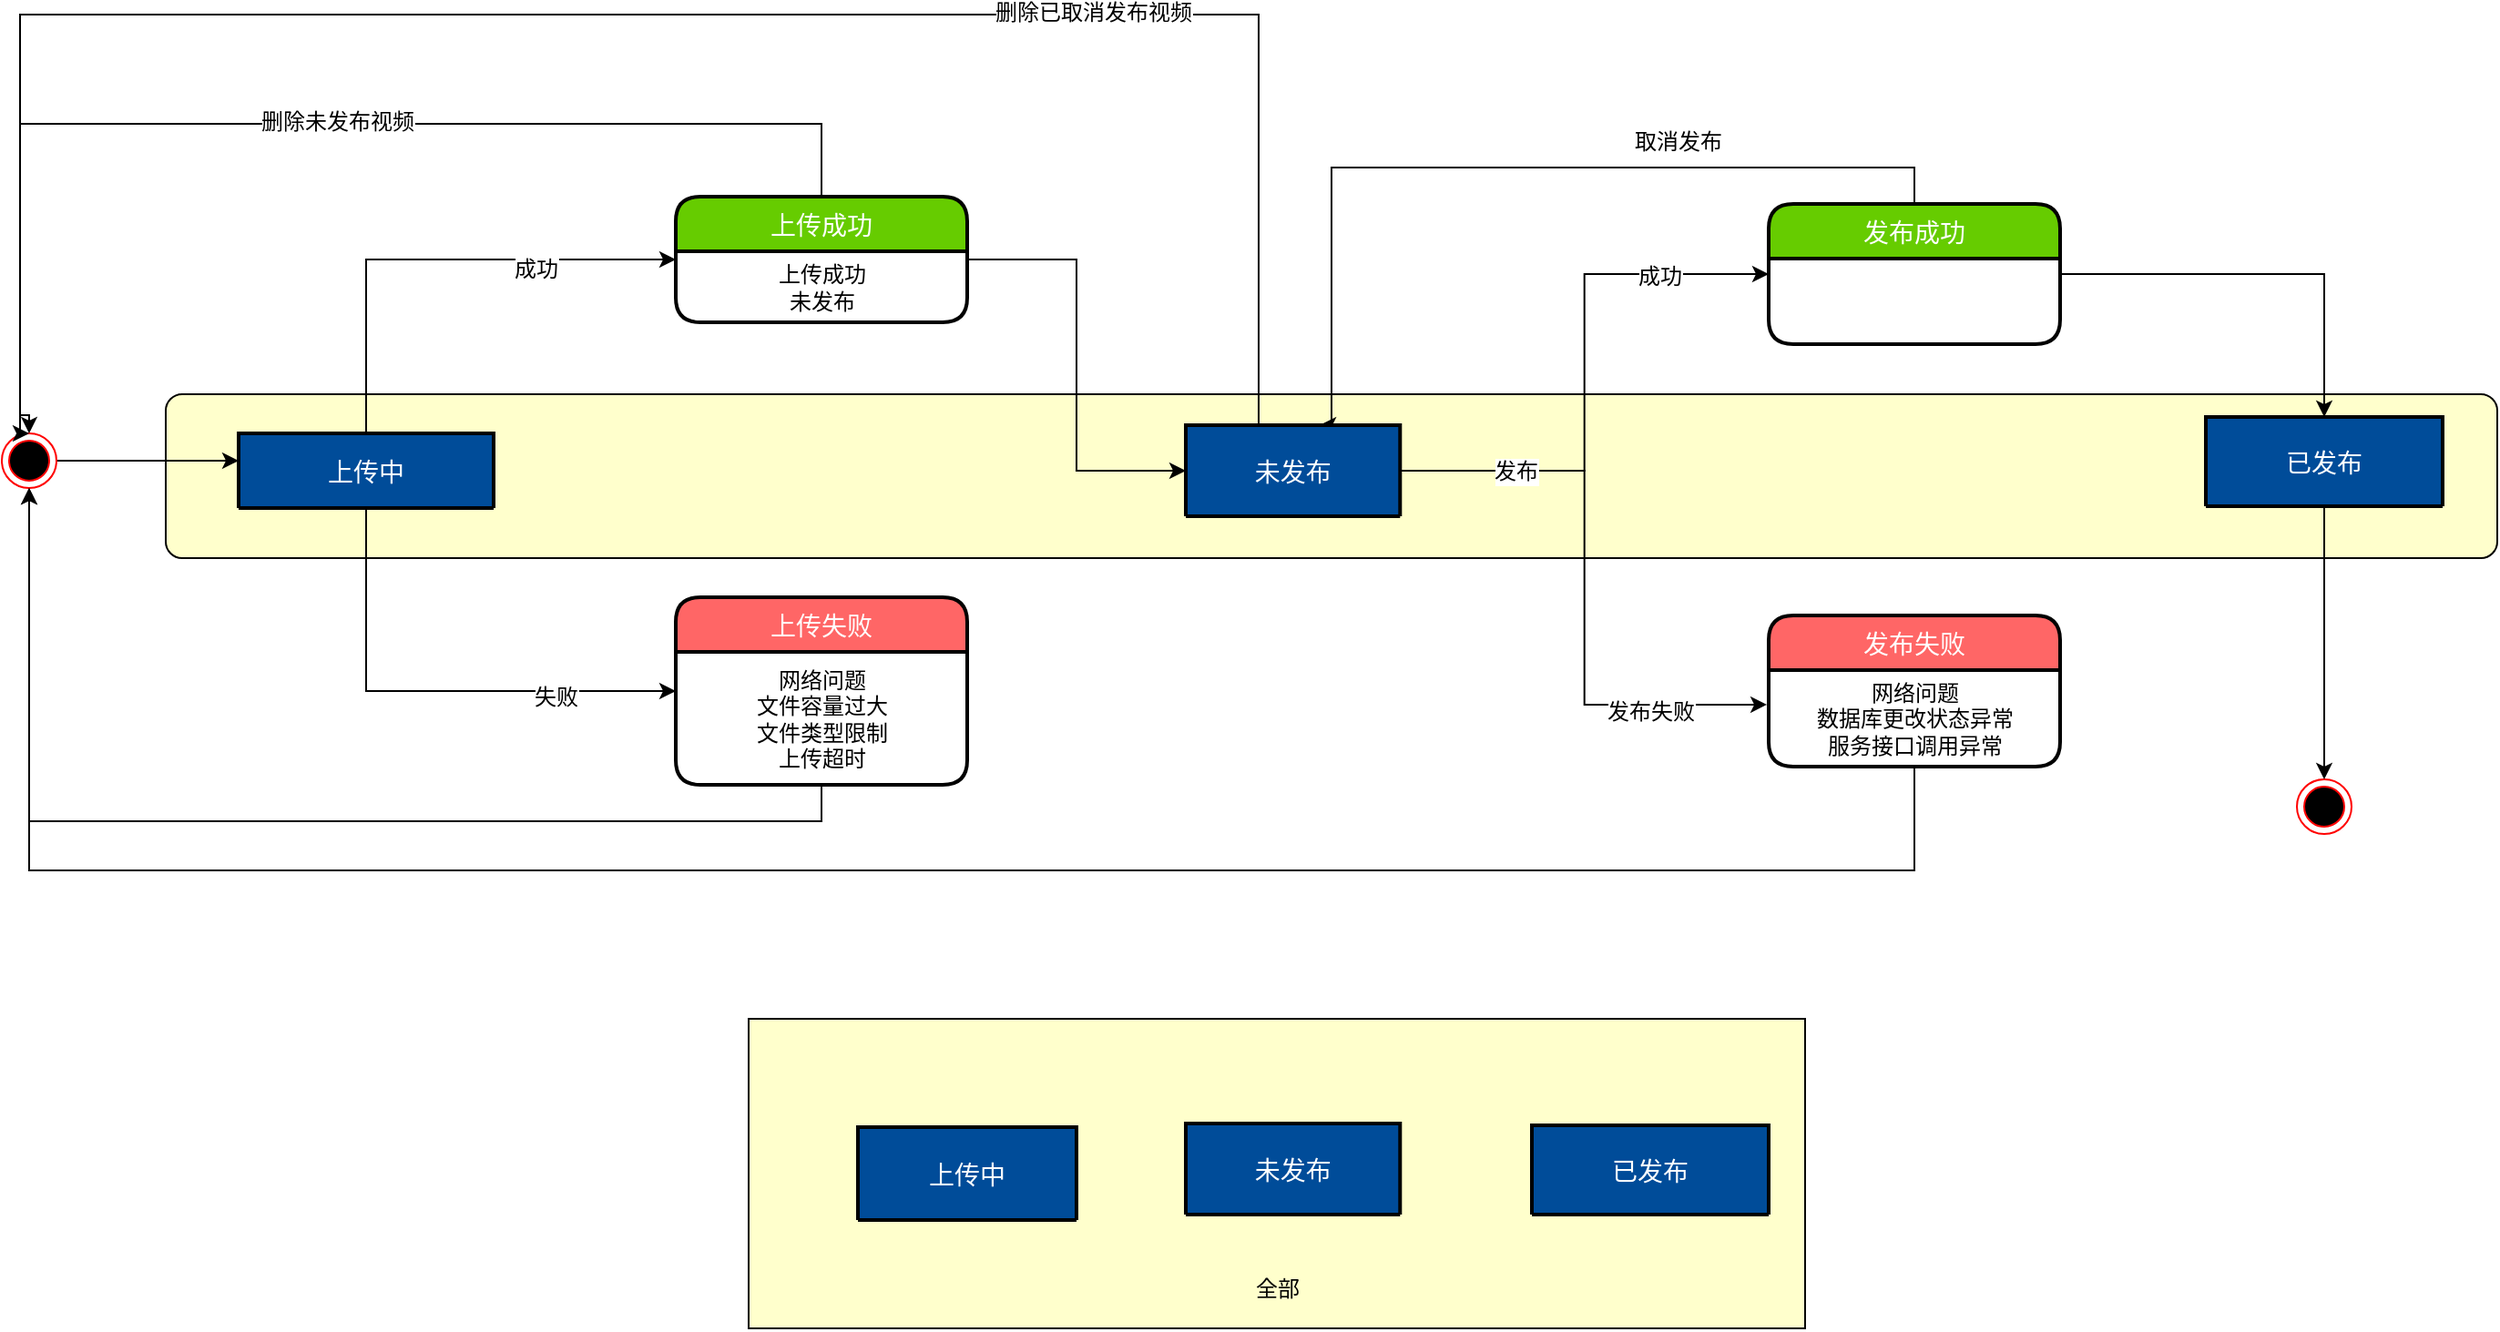 <mxfile version="12.9.3" type="github">
  <diagram id="33YDO3Ga1_ZtP02fOcqN" name="第 1 页">
    <mxGraphModel dx="1662" dy="785" grid="1" gridSize="10" guides="1" tooltips="1" connect="1" arrows="1" fold="1" page="1" pageScale="1" pageWidth="1654" pageHeight="1169" math="0" shadow="0">
      <root>
        <mxCell id="0" />
        <mxCell id="1" parent="0" />
        <mxCell id="5smV_ZLJznFOm1sXNjk2-64" value="Entity" style="rounded=1;arcSize=10;whiteSpace=wrap;html=1;align=center;fillColor=#FFFFCC;" vertex="1" parent="1">
          <mxGeometry x="300" y="308.5" width="1280" height="90" as="geometry" />
        </mxCell>
        <mxCell id="5smV_ZLJznFOm1sXNjk2-3" style="edgeStyle=orthogonalEdgeStyle;rounded=0;orthogonalLoop=1;jettySize=auto;html=1;exitX=1;exitY=0.5;exitDx=0;exitDy=0;" edge="1" parent="1" source="5smV_ZLJznFOm1sXNjk2-2">
          <mxGeometry relative="1" as="geometry">
            <mxPoint x="340" y="345" as="targetPoint" />
          </mxGeometry>
        </mxCell>
        <mxCell id="5smV_ZLJznFOm1sXNjk2-2" value="" style="ellipse;html=1;shape=endState;fillColor=#000000;strokeColor=#ff0000;" vertex="1" parent="1">
          <mxGeometry x="210" y="330" width="30" height="30" as="geometry" />
        </mxCell>
        <mxCell id="5smV_ZLJznFOm1sXNjk2-9" value="" style="edgeStyle=orthogonalEdgeStyle;rounded=0;orthogonalLoop=1;jettySize=auto;html=1;entryX=0;entryY=0.5;entryDx=0;entryDy=0;exitX=0.5;exitY=0;exitDx=0;exitDy=0;" edge="1" parent="1" source="5smV_ZLJznFOm1sXNjk2-4" target="5smV_ZLJznFOm1sXNjk2-10">
          <mxGeometry relative="1" as="geometry">
            <mxPoint x="420" y="230" as="targetPoint" />
          </mxGeometry>
        </mxCell>
        <mxCell id="5smV_ZLJznFOm1sXNjk2-30" value="成功" style="text;html=1;align=center;verticalAlign=middle;resizable=0;points=[];labelBackgroundColor=#ffffff;" vertex="1" connectable="0" parent="5smV_ZLJznFOm1sXNjk2-9">
          <mxGeometry x="0.414" y="-4" relative="1" as="geometry">
            <mxPoint x="1" y="1" as="offset" />
          </mxGeometry>
        </mxCell>
        <mxCell id="5smV_ZLJznFOm1sXNjk2-12" style="edgeStyle=orthogonalEdgeStyle;rounded=0;orthogonalLoop=1;jettySize=auto;html=1;exitX=0.5;exitY=1;exitDx=0;exitDy=0;entryX=0;entryY=0.5;entryDx=0;entryDy=0;" edge="1" parent="1" source="5smV_ZLJznFOm1sXNjk2-4" target="5smV_ZLJznFOm1sXNjk2-7">
          <mxGeometry relative="1" as="geometry" />
        </mxCell>
        <mxCell id="5smV_ZLJznFOm1sXNjk2-33" value="失败" style="text;html=1;align=center;verticalAlign=middle;resizable=0;points=[];labelBackgroundColor=#ffffff;" vertex="1" connectable="0" parent="5smV_ZLJznFOm1sXNjk2-12">
          <mxGeometry x="0.513" y="-2" relative="1" as="geometry">
            <mxPoint y="1" as="offset" />
          </mxGeometry>
        </mxCell>
        <mxCell id="5smV_ZLJznFOm1sXNjk2-13" style="edgeStyle=orthogonalEdgeStyle;rounded=0;orthogonalLoop=1;jettySize=auto;html=1;exitX=0.5;exitY=1;exitDx=0;exitDy=0;entryX=0.5;entryY=1;entryDx=0;entryDy=0;" edge="1" parent="1" source="5smV_ZLJznFOm1sXNjk2-7" target="5smV_ZLJznFOm1sXNjk2-2">
          <mxGeometry relative="1" as="geometry" />
        </mxCell>
        <mxCell id="5smV_ZLJznFOm1sXNjk2-21" style="edgeStyle=orthogonalEdgeStyle;rounded=0;orthogonalLoop=1;jettySize=auto;html=1;entryX=0;entryY=0.5;entryDx=0;entryDy=0;" edge="1" parent="1" source="5smV_ZLJznFOm1sXNjk2-10" target="5smV_ZLJznFOm1sXNjk2-15">
          <mxGeometry relative="1" as="geometry" />
        </mxCell>
        <mxCell id="5smV_ZLJznFOm1sXNjk2-38" style="edgeStyle=orthogonalEdgeStyle;rounded=0;orthogonalLoop=1;jettySize=auto;html=1;exitX=0.5;exitY=0;exitDx=0;exitDy=0;entryX=0.5;entryY=0;entryDx=0;entryDy=0;" edge="1" parent="1" source="5smV_ZLJznFOm1sXNjk2-10" target="5smV_ZLJznFOm1sXNjk2-2">
          <mxGeometry relative="1" as="geometry">
            <mxPoint x="230" y="320" as="targetPoint" />
            <Array as="points">
              <mxPoint x="660" y="160" />
              <mxPoint x="220" y="160" />
              <mxPoint x="220" y="320" />
              <mxPoint x="225" y="320" />
            </Array>
          </mxGeometry>
        </mxCell>
        <mxCell id="5smV_ZLJznFOm1sXNjk2-39" value="删除未发布视频" style="text;html=1;align=center;verticalAlign=middle;resizable=0;points=[];labelBackgroundColor=#ffffff;" vertex="1" connectable="0" parent="5smV_ZLJznFOm1sXNjk2-38">
          <mxGeometry x="-0.064" y="-1" relative="1" as="geometry">
            <mxPoint as="offset" />
          </mxGeometry>
        </mxCell>
        <mxCell id="5smV_ZLJznFOm1sXNjk2-10" value="上传成功" style="swimlane;childLayout=stackLayout;horizontal=1;startSize=30;horizontalStack=0;fillColor=#66CC00;fontColor=#FFFFFF;rounded=1;fontSize=14;fontStyle=0;strokeWidth=2;resizeParent=0;resizeLast=1;shadow=0;dashed=0;align=center;" vertex="1" parent="1">
          <mxGeometry x="580" y="200" width="160" height="69" as="geometry" />
        </mxCell>
        <mxCell id="5smV_ZLJznFOm1sXNjk2-29" value="上传成功&lt;br&gt;未发布" style="text;html=1;align=center;verticalAlign=middle;resizable=0;points=[];autosize=1;" vertex="1" parent="5smV_ZLJznFOm1sXNjk2-10">
          <mxGeometry y="30" width="160" height="39" as="geometry" />
        </mxCell>
        <mxCell id="5smV_ZLJznFOm1sXNjk2-27" style="edgeStyle=orthogonalEdgeStyle;rounded=0;orthogonalLoop=1;jettySize=auto;html=1;entryX=0;entryY=0.5;entryDx=0;entryDy=0;" edge="1" parent="1" source="5smV_ZLJznFOm1sXNjk2-15" target="5smV_ZLJznFOm1sXNjk2-26">
          <mxGeometry relative="1" as="geometry" />
        </mxCell>
        <mxCell id="5smV_ZLJznFOm1sXNjk2-55" value="成功" style="text;html=1;align=center;verticalAlign=middle;resizable=0;points=[];labelBackgroundColor=#ffffff;" vertex="1" connectable="0" parent="5smV_ZLJznFOm1sXNjk2-27">
          <mxGeometry x="0.614" relative="1" as="geometry">
            <mxPoint y="1" as="offset" />
          </mxGeometry>
        </mxCell>
        <mxCell id="5smV_ZLJznFOm1sXNjk2-28" style="edgeStyle=orthogonalEdgeStyle;rounded=0;orthogonalLoop=1;jettySize=auto;html=1;entryX=-0.006;entryY=0.358;entryDx=0;entryDy=0;entryPerimeter=0;" edge="1" parent="1" source="5smV_ZLJznFOm1sXNjk2-15" target="5smV_ZLJznFOm1sXNjk2-23">
          <mxGeometry relative="1" as="geometry" />
        </mxCell>
        <mxCell id="5smV_ZLJznFOm1sXNjk2-53" value="发布" style="text;html=1;align=center;verticalAlign=middle;resizable=0;points=[];labelBackgroundColor=#ffffff;" vertex="1" connectable="0" parent="5smV_ZLJznFOm1sXNjk2-28">
          <mxGeometry x="-0.615" y="1" relative="1" as="geometry">
            <mxPoint y="1" as="offset" />
          </mxGeometry>
        </mxCell>
        <mxCell id="5smV_ZLJznFOm1sXNjk2-54" value="发布失败" style="text;html=1;align=center;verticalAlign=middle;resizable=0;points=[];labelBackgroundColor=#ffffff;" vertex="1" connectable="0" parent="5smV_ZLJznFOm1sXNjk2-28">
          <mxGeometry x="0.615" y="-4" relative="1" as="geometry">
            <mxPoint x="-1" as="offset" />
          </mxGeometry>
        </mxCell>
        <mxCell id="5smV_ZLJznFOm1sXNjk2-25" style="edgeStyle=orthogonalEdgeStyle;rounded=0;orthogonalLoop=1;jettySize=auto;html=1;entryX=0.5;entryY=1;entryDx=0;entryDy=0;" edge="1" parent="1" source="5smV_ZLJznFOm1sXNjk2-23" target="5smV_ZLJznFOm1sXNjk2-2">
          <mxGeometry relative="1" as="geometry">
            <Array as="points">
              <mxPoint x="1260" y="570" />
              <mxPoint x="225" y="570" />
            </Array>
          </mxGeometry>
        </mxCell>
        <mxCell id="5smV_ZLJznFOm1sXNjk2-42" style="edgeStyle=orthogonalEdgeStyle;rounded=0;orthogonalLoop=1;jettySize=auto;html=1;entryX=0.5;entryY=0;entryDx=0;entryDy=0;" edge="1" parent="1" source="5smV_ZLJznFOm1sXNjk2-26" target="5smV_ZLJznFOm1sXNjk2-51">
          <mxGeometry relative="1" as="geometry">
            <mxPoint x="1375" y="340" as="targetPoint" />
          </mxGeometry>
        </mxCell>
        <mxCell id="5smV_ZLJznFOm1sXNjk2-47" style="edgeStyle=orthogonalEdgeStyle;rounded=0;orthogonalLoop=1;jettySize=auto;html=1;entryX=0.625;entryY=0;entryDx=0;entryDy=0;entryPerimeter=0;" edge="1" parent="1" source="5smV_ZLJznFOm1sXNjk2-26" target="5smV_ZLJznFOm1sXNjk2-15">
          <mxGeometry relative="1" as="geometry">
            <mxPoint x="1010" y="184" as="targetPoint" />
            <Array as="points">
              <mxPoint x="1260" y="184" />
              <mxPoint x="940" y="184" />
            </Array>
          </mxGeometry>
        </mxCell>
        <mxCell id="5smV_ZLJznFOm1sXNjk2-26" value="发布成功" style="swimlane;childLayout=stackLayout;horizontal=1;startSize=30;horizontalStack=0;fillColor=#66CC00;fontColor=#FFFFFF;rounded=1;fontSize=14;fontStyle=0;strokeWidth=2;resizeParent=0;resizeLast=1;shadow=0;dashed=0;align=center;" vertex="1" parent="1">
          <mxGeometry x="1180" y="204" width="160" height="77" as="geometry" />
        </mxCell>
        <mxCell id="5smV_ZLJznFOm1sXNjk2-48" style="edgeStyle=orthogonalEdgeStyle;rounded=0;orthogonalLoop=1;jettySize=auto;html=1;entryX=0.5;entryY=0;entryDx=0;entryDy=0;" edge="1" parent="1" target="5smV_ZLJznFOm1sXNjk2-2">
          <mxGeometry relative="1" as="geometry">
            <mxPoint x="900" y="330" as="sourcePoint" />
            <Array as="points">
              <mxPoint x="900" y="100" />
              <mxPoint x="220" y="100" />
              <mxPoint x="220" y="330" />
            </Array>
          </mxGeometry>
        </mxCell>
        <mxCell id="5smV_ZLJznFOm1sXNjk2-49" value="删除已取消发布视频" style="text;html=1;align=center;verticalAlign=middle;resizable=0;points=[];labelBackgroundColor=#ffffff;" vertex="1" connectable="0" parent="5smV_ZLJznFOm1sXNjk2-48">
          <mxGeometry x="-0.439" y="-1" relative="1" as="geometry">
            <mxPoint as="offset" />
          </mxGeometry>
        </mxCell>
        <mxCell id="5smV_ZLJznFOm1sXNjk2-50" value="取消发布" style="text;html=1;align=center;verticalAlign=middle;resizable=0;points=[];autosize=1;" vertex="1" parent="1">
          <mxGeometry x="1100" y="160" width="60" height="20" as="geometry" />
        </mxCell>
        <mxCell id="5smV_ZLJznFOm1sXNjk2-60" value="" style="ellipse;html=1;shape=endState;fillColor=#000000;strokeColor=#ff0000;" vertex="1" parent="1">
          <mxGeometry x="1470" y="520" width="30" height="30" as="geometry" />
        </mxCell>
        <mxCell id="5smV_ZLJznFOm1sXNjk2-61" style="edgeStyle=orthogonalEdgeStyle;rounded=0;orthogonalLoop=1;jettySize=auto;html=1;exitX=0.5;exitY=1;exitDx=0;exitDy=0;" edge="1" parent="1" source="5smV_ZLJznFOm1sXNjk2-51" target="5smV_ZLJznFOm1sXNjk2-60">
          <mxGeometry relative="1" as="geometry">
            <mxPoint x="1480" y="395" as="sourcePoint" />
          </mxGeometry>
        </mxCell>
        <mxCell id="5smV_ZLJznFOm1sXNjk2-4" value="上传中" style="swimlane;childLayout=stackLayout;horizontal=1;startSize=69;horizontalStack=0;fillColor=#004C99;fontColor=#FFFFFF;rounded=1;fontSize=14;fontStyle=0;strokeWidth=2;resizeParent=0;resizeLast=1;shadow=0;dashed=0;align=center;" vertex="1" parent="1">
          <mxGeometry x="340" y="330" width="140" height="41" as="geometry" />
        </mxCell>
        <mxCell id="5smV_ZLJznFOm1sXNjk2-15" value="未发布" style="swimlane;childLayout=stackLayout;horizontal=1;startSize=68;horizontalStack=0;fillColor=#004C99;fontColor=#FFFFFF;rounded=1;fontSize=14;fontStyle=0;strokeWidth=2;resizeParent=0;resizeLast=1;shadow=0;dashed=0;align=center;" vertex="1" parent="1">
          <mxGeometry x="860" y="325.5" width="117.65" height="50" as="geometry" />
        </mxCell>
        <mxCell id="5smV_ZLJznFOm1sXNjk2-51" value="已发布" style="swimlane;childLayout=stackLayout;horizontal=1;startSize=68;horizontalStack=0;fillColor=#004C99;fontColor=#FFFFFF;rounded=1;fontSize=14;fontStyle=0;strokeWidth=2;resizeParent=0;resizeLast=1;shadow=0;dashed=0;align=center;" vertex="1" parent="1">
          <mxGeometry x="1420" y="321" width="130" height="49" as="geometry" />
        </mxCell>
        <mxCell id="5smV_ZLJznFOm1sXNjk2-7" value="上传失败" style="swimlane;childLayout=stackLayout;horizontal=1;startSize=30;horizontalStack=0;fillColor=#FF6666;fontColor=#FFFFFF;rounded=1;fontSize=14;fontStyle=0;strokeWidth=2;resizeParent=0;resizeLast=1;shadow=0;dashed=0;align=center;" vertex="1" parent="1">
          <mxGeometry x="580" y="420" width="160" height="103" as="geometry" />
        </mxCell>
        <mxCell id="5smV_ZLJznFOm1sXNjk2-14" value="网络问题&lt;br&gt;文件容量过大&lt;br&gt;文件类型限制&lt;br&gt;上传超时" style="text;html=1;align=center;verticalAlign=middle;resizable=0;points=[];autosize=1;" vertex="1" parent="5smV_ZLJznFOm1sXNjk2-7">
          <mxGeometry y="30" width="160" height="73" as="geometry" />
        </mxCell>
        <mxCell id="5smV_ZLJznFOm1sXNjk2-22" value="发布失败" style="swimlane;childLayout=stackLayout;horizontal=1;startSize=30;horizontalStack=0;fillColor=#FF6666;fontColor=#FFFFFF;rounded=1;fontSize=14;fontStyle=0;strokeWidth=2;resizeParent=0;resizeLast=1;shadow=0;dashed=0;align=center;" vertex="1" parent="1">
          <mxGeometry x="1180" y="430" width="160" height="83" as="geometry" />
        </mxCell>
        <mxCell id="5smV_ZLJznFOm1sXNjk2-23" value="网络问题&lt;br&gt;数据库更改状态异常&lt;br&gt;服务接口调用异常" style="text;html=1;align=center;verticalAlign=middle;resizable=0;points=[];autosize=1;" vertex="1" parent="5smV_ZLJznFOm1sXNjk2-22">
          <mxGeometry y="30" width="160" height="53" as="geometry" />
        </mxCell>
        <mxCell id="5smV_ZLJznFOm1sXNjk2-65" value="" style="whiteSpace=wrap;html=1;align=center;fillColor=#FFFFCC;" vertex="1" parent="1">
          <mxGeometry x="620" y="651.5" width="580" height="170" as="geometry" />
        </mxCell>
        <mxCell id="5smV_ZLJznFOm1sXNjk2-69" value="全部" style="text;html=1;resizable=0;autosize=1;align=center;verticalAlign=middle;points=[];fillColor=none;strokeColor=none;rounded=0;" vertex="1" parent="1">
          <mxGeometry x="890" y="790" width="40" height="20" as="geometry" />
        </mxCell>
        <mxCell id="5smV_ZLJznFOm1sXNjk2-68" value="已发布" style="swimlane;childLayout=stackLayout;horizontal=1;startSize=68;horizontalStack=0;fillColor=#004C99;fontColor=#FFFFFF;rounded=1;fontSize=14;fontStyle=0;strokeWidth=2;resizeParent=0;resizeLast=1;shadow=0;dashed=0;align=center;" vertex="1" parent="1">
          <mxGeometry x="1050" y="710" width="130" height="49" as="geometry" />
        </mxCell>
        <mxCell id="5smV_ZLJznFOm1sXNjk2-67" value="未发布" style="swimlane;childLayout=stackLayout;horizontal=1;startSize=68;horizontalStack=0;fillColor=#004C99;fontColor=#FFFFFF;rounded=1;fontSize=14;fontStyle=0;strokeWidth=2;resizeParent=0;resizeLast=1;shadow=0;dashed=0;align=center;" vertex="1" parent="1">
          <mxGeometry x="860" y="709" width="117.65" height="50" as="geometry" />
        </mxCell>
        <mxCell id="5smV_ZLJznFOm1sXNjk2-66" value="上传中" style="swimlane;childLayout=stackLayout;horizontal=1;startSize=69;horizontalStack=0;fillColor=#004C99;fontColor=#FFFFFF;rounded=1;fontSize=14;fontStyle=0;strokeWidth=2;resizeParent=0;resizeLast=1;shadow=0;dashed=0;align=center;" vertex="1" parent="1">
          <mxGeometry x="680" y="711" width="120" height="51" as="geometry" />
        </mxCell>
      </root>
    </mxGraphModel>
  </diagram>
</mxfile>
